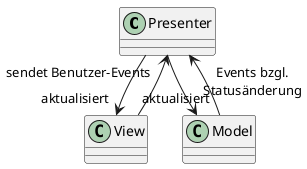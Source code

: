 @startuml MVP

class Presenter
class View
class Model

View --> "sendet Benutzer-Events" Presenter
Presenter --> "aktualisiert" Model
Model --> "Events bzgl.\nStatusänderung" Presenter
Presenter --> "aktualisiert" View

@enduml